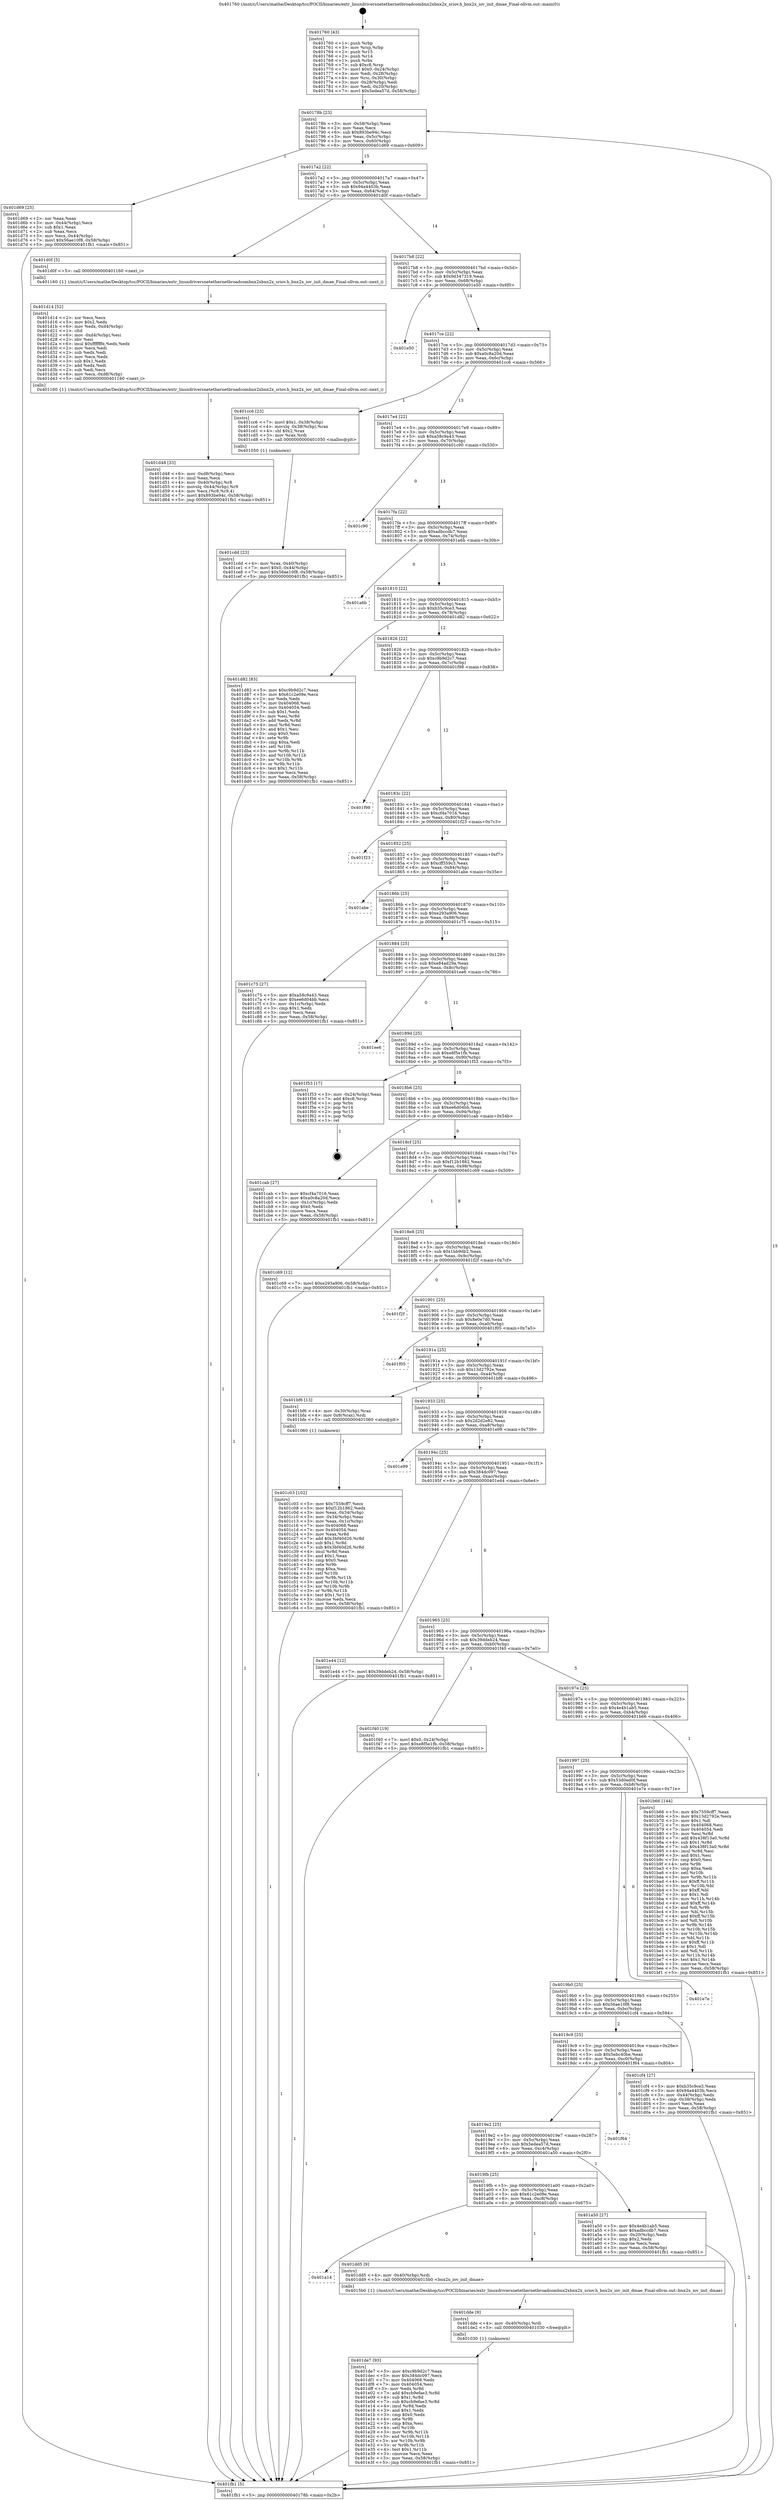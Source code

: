 digraph "0x401760" {
  label = "0x401760 (/mnt/c/Users/mathe/Desktop/tcc/POCII/binaries/extr_linuxdriversnetethernetbroadcombnx2xbnx2x_sriov.h_bnx2x_iov_init_dmae_Final-ollvm.out::main(0))"
  labelloc = "t"
  node[shape=record]

  Entry [label="",width=0.3,height=0.3,shape=circle,fillcolor=black,style=filled]
  "0x40178b" [label="{
     0x40178b [23]\l
     | [instrs]\l
     &nbsp;&nbsp;0x40178b \<+3\>: mov -0x58(%rbp),%eax\l
     &nbsp;&nbsp;0x40178e \<+2\>: mov %eax,%ecx\l
     &nbsp;&nbsp;0x401790 \<+6\>: sub $0x893be94c,%ecx\l
     &nbsp;&nbsp;0x401796 \<+3\>: mov %eax,-0x5c(%rbp)\l
     &nbsp;&nbsp;0x401799 \<+3\>: mov %ecx,-0x60(%rbp)\l
     &nbsp;&nbsp;0x40179c \<+6\>: je 0000000000401d69 \<main+0x609\>\l
  }"]
  "0x401d69" [label="{
     0x401d69 [25]\l
     | [instrs]\l
     &nbsp;&nbsp;0x401d69 \<+2\>: xor %eax,%eax\l
     &nbsp;&nbsp;0x401d6b \<+3\>: mov -0x44(%rbp),%ecx\l
     &nbsp;&nbsp;0x401d6e \<+3\>: sub $0x1,%eax\l
     &nbsp;&nbsp;0x401d71 \<+2\>: sub %eax,%ecx\l
     &nbsp;&nbsp;0x401d73 \<+3\>: mov %ecx,-0x44(%rbp)\l
     &nbsp;&nbsp;0x401d76 \<+7\>: movl $0x56ae10f8,-0x58(%rbp)\l
     &nbsp;&nbsp;0x401d7d \<+5\>: jmp 0000000000401fb1 \<main+0x851\>\l
  }"]
  "0x4017a2" [label="{
     0x4017a2 [22]\l
     | [instrs]\l
     &nbsp;&nbsp;0x4017a2 \<+5\>: jmp 00000000004017a7 \<main+0x47\>\l
     &nbsp;&nbsp;0x4017a7 \<+3\>: mov -0x5c(%rbp),%eax\l
     &nbsp;&nbsp;0x4017aa \<+5\>: sub $0x94a4403b,%eax\l
     &nbsp;&nbsp;0x4017af \<+3\>: mov %eax,-0x64(%rbp)\l
     &nbsp;&nbsp;0x4017b2 \<+6\>: je 0000000000401d0f \<main+0x5af\>\l
  }"]
  Exit [label="",width=0.3,height=0.3,shape=circle,fillcolor=black,style=filled,peripheries=2]
  "0x401d0f" [label="{
     0x401d0f [5]\l
     | [instrs]\l
     &nbsp;&nbsp;0x401d0f \<+5\>: call 0000000000401160 \<next_i\>\l
     | [calls]\l
     &nbsp;&nbsp;0x401160 \{1\} (/mnt/c/Users/mathe/Desktop/tcc/POCII/binaries/extr_linuxdriversnetethernetbroadcombnx2xbnx2x_sriov.h_bnx2x_iov_init_dmae_Final-ollvm.out::next_i)\l
  }"]
  "0x4017b8" [label="{
     0x4017b8 [22]\l
     | [instrs]\l
     &nbsp;&nbsp;0x4017b8 \<+5\>: jmp 00000000004017bd \<main+0x5d\>\l
     &nbsp;&nbsp;0x4017bd \<+3\>: mov -0x5c(%rbp),%eax\l
     &nbsp;&nbsp;0x4017c0 \<+5\>: sub $0x9d347319,%eax\l
     &nbsp;&nbsp;0x4017c5 \<+3\>: mov %eax,-0x68(%rbp)\l
     &nbsp;&nbsp;0x4017c8 \<+6\>: je 0000000000401e50 \<main+0x6f0\>\l
  }"]
  "0x401de7" [label="{
     0x401de7 [93]\l
     | [instrs]\l
     &nbsp;&nbsp;0x401de7 \<+5\>: mov $0xc9b9d2c7,%eax\l
     &nbsp;&nbsp;0x401dec \<+5\>: mov $0x384dc097,%ecx\l
     &nbsp;&nbsp;0x401df1 \<+7\>: mov 0x404068,%edx\l
     &nbsp;&nbsp;0x401df8 \<+7\>: mov 0x404054,%esi\l
     &nbsp;&nbsp;0x401dff \<+3\>: mov %edx,%r8d\l
     &nbsp;&nbsp;0x401e02 \<+7\>: add $0xcb9efae3,%r8d\l
     &nbsp;&nbsp;0x401e09 \<+4\>: sub $0x1,%r8d\l
     &nbsp;&nbsp;0x401e0d \<+7\>: sub $0xcb9efae3,%r8d\l
     &nbsp;&nbsp;0x401e14 \<+4\>: imul %r8d,%edx\l
     &nbsp;&nbsp;0x401e18 \<+3\>: and $0x1,%edx\l
     &nbsp;&nbsp;0x401e1b \<+3\>: cmp $0x0,%edx\l
     &nbsp;&nbsp;0x401e1e \<+4\>: sete %r9b\l
     &nbsp;&nbsp;0x401e22 \<+3\>: cmp $0xa,%esi\l
     &nbsp;&nbsp;0x401e25 \<+4\>: setl %r10b\l
     &nbsp;&nbsp;0x401e29 \<+3\>: mov %r9b,%r11b\l
     &nbsp;&nbsp;0x401e2c \<+3\>: and %r10b,%r11b\l
     &nbsp;&nbsp;0x401e2f \<+3\>: xor %r10b,%r9b\l
     &nbsp;&nbsp;0x401e32 \<+3\>: or %r9b,%r11b\l
     &nbsp;&nbsp;0x401e35 \<+4\>: test $0x1,%r11b\l
     &nbsp;&nbsp;0x401e39 \<+3\>: cmovne %ecx,%eax\l
     &nbsp;&nbsp;0x401e3c \<+3\>: mov %eax,-0x58(%rbp)\l
     &nbsp;&nbsp;0x401e3f \<+5\>: jmp 0000000000401fb1 \<main+0x851\>\l
  }"]
  "0x401e50" [label="{
     0x401e50\l
  }", style=dashed]
  "0x4017ce" [label="{
     0x4017ce [22]\l
     | [instrs]\l
     &nbsp;&nbsp;0x4017ce \<+5\>: jmp 00000000004017d3 \<main+0x73\>\l
     &nbsp;&nbsp;0x4017d3 \<+3\>: mov -0x5c(%rbp),%eax\l
     &nbsp;&nbsp;0x4017d6 \<+5\>: sub $0xa0c8a20d,%eax\l
     &nbsp;&nbsp;0x4017db \<+3\>: mov %eax,-0x6c(%rbp)\l
     &nbsp;&nbsp;0x4017de \<+6\>: je 0000000000401cc6 \<main+0x566\>\l
  }"]
  "0x401dde" [label="{
     0x401dde [9]\l
     | [instrs]\l
     &nbsp;&nbsp;0x401dde \<+4\>: mov -0x40(%rbp),%rdi\l
     &nbsp;&nbsp;0x401de2 \<+5\>: call 0000000000401030 \<free@plt\>\l
     | [calls]\l
     &nbsp;&nbsp;0x401030 \{1\} (unknown)\l
  }"]
  "0x401cc6" [label="{
     0x401cc6 [23]\l
     | [instrs]\l
     &nbsp;&nbsp;0x401cc6 \<+7\>: movl $0x1,-0x38(%rbp)\l
     &nbsp;&nbsp;0x401ccd \<+4\>: movslq -0x38(%rbp),%rax\l
     &nbsp;&nbsp;0x401cd1 \<+4\>: shl $0x2,%rax\l
     &nbsp;&nbsp;0x401cd5 \<+3\>: mov %rax,%rdi\l
     &nbsp;&nbsp;0x401cd8 \<+5\>: call 0000000000401050 \<malloc@plt\>\l
     | [calls]\l
     &nbsp;&nbsp;0x401050 \{1\} (unknown)\l
  }"]
  "0x4017e4" [label="{
     0x4017e4 [22]\l
     | [instrs]\l
     &nbsp;&nbsp;0x4017e4 \<+5\>: jmp 00000000004017e9 \<main+0x89\>\l
     &nbsp;&nbsp;0x4017e9 \<+3\>: mov -0x5c(%rbp),%eax\l
     &nbsp;&nbsp;0x4017ec \<+5\>: sub $0xa58c9a43,%eax\l
     &nbsp;&nbsp;0x4017f1 \<+3\>: mov %eax,-0x70(%rbp)\l
     &nbsp;&nbsp;0x4017f4 \<+6\>: je 0000000000401c90 \<main+0x530\>\l
  }"]
  "0x401a14" [label="{
     0x401a14\l
  }", style=dashed]
  "0x401c90" [label="{
     0x401c90\l
  }", style=dashed]
  "0x4017fa" [label="{
     0x4017fa [22]\l
     | [instrs]\l
     &nbsp;&nbsp;0x4017fa \<+5\>: jmp 00000000004017ff \<main+0x9f\>\l
     &nbsp;&nbsp;0x4017ff \<+3\>: mov -0x5c(%rbp),%eax\l
     &nbsp;&nbsp;0x401802 \<+5\>: sub $0xadbccdb7,%eax\l
     &nbsp;&nbsp;0x401807 \<+3\>: mov %eax,-0x74(%rbp)\l
     &nbsp;&nbsp;0x40180a \<+6\>: je 0000000000401a6b \<main+0x30b\>\l
  }"]
  "0x401dd5" [label="{
     0x401dd5 [9]\l
     | [instrs]\l
     &nbsp;&nbsp;0x401dd5 \<+4\>: mov -0x40(%rbp),%rdi\l
     &nbsp;&nbsp;0x401dd9 \<+5\>: call 00000000004015b0 \<bnx2x_iov_init_dmae\>\l
     | [calls]\l
     &nbsp;&nbsp;0x4015b0 \{1\} (/mnt/c/Users/mathe/Desktop/tcc/POCII/binaries/extr_linuxdriversnetethernetbroadcombnx2xbnx2x_sriov.h_bnx2x_iov_init_dmae_Final-ollvm.out::bnx2x_iov_init_dmae)\l
  }"]
  "0x401a6b" [label="{
     0x401a6b\l
  }", style=dashed]
  "0x401810" [label="{
     0x401810 [22]\l
     | [instrs]\l
     &nbsp;&nbsp;0x401810 \<+5\>: jmp 0000000000401815 \<main+0xb5\>\l
     &nbsp;&nbsp;0x401815 \<+3\>: mov -0x5c(%rbp),%eax\l
     &nbsp;&nbsp;0x401818 \<+5\>: sub $0xb35c9ce3,%eax\l
     &nbsp;&nbsp;0x40181d \<+3\>: mov %eax,-0x78(%rbp)\l
     &nbsp;&nbsp;0x401820 \<+6\>: je 0000000000401d82 \<main+0x622\>\l
  }"]
  "0x401d48" [label="{
     0x401d48 [33]\l
     | [instrs]\l
     &nbsp;&nbsp;0x401d48 \<+6\>: mov -0xd8(%rbp),%ecx\l
     &nbsp;&nbsp;0x401d4e \<+3\>: imul %eax,%ecx\l
     &nbsp;&nbsp;0x401d51 \<+4\>: mov -0x40(%rbp),%r8\l
     &nbsp;&nbsp;0x401d55 \<+4\>: movslq -0x44(%rbp),%r9\l
     &nbsp;&nbsp;0x401d59 \<+4\>: mov %ecx,(%r8,%r9,4)\l
     &nbsp;&nbsp;0x401d5d \<+7\>: movl $0x893be94c,-0x58(%rbp)\l
     &nbsp;&nbsp;0x401d64 \<+5\>: jmp 0000000000401fb1 \<main+0x851\>\l
  }"]
  "0x401d82" [label="{
     0x401d82 [83]\l
     | [instrs]\l
     &nbsp;&nbsp;0x401d82 \<+5\>: mov $0xc9b9d2c7,%eax\l
     &nbsp;&nbsp;0x401d87 \<+5\>: mov $0x61c2e09e,%ecx\l
     &nbsp;&nbsp;0x401d8c \<+2\>: xor %edx,%edx\l
     &nbsp;&nbsp;0x401d8e \<+7\>: mov 0x404068,%esi\l
     &nbsp;&nbsp;0x401d95 \<+7\>: mov 0x404054,%edi\l
     &nbsp;&nbsp;0x401d9c \<+3\>: sub $0x1,%edx\l
     &nbsp;&nbsp;0x401d9f \<+3\>: mov %esi,%r8d\l
     &nbsp;&nbsp;0x401da2 \<+3\>: add %edx,%r8d\l
     &nbsp;&nbsp;0x401da5 \<+4\>: imul %r8d,%esi\l
     &nbsp;&nbsp;0x401da9 \<+3\>: and $0x1,%esi\l
     &nbsp;&nbsp;0x401dac \<+3\>: cmp $0x0,%esi\l
     &nbsp;&nbsp;0x401daf \<+4\>: sete %r9b\l
     &nbsp;&nbsp;0x401db3 \<+3\>: cmp $0xa,%edi\l
     &nbsp;&nbsp;0x401db6 \<+4\>: setl %r10b\l
     &nbsp;&nbsp;0x401dba \<+3\>: mov %r9b,%r11b\l
     &nbsp;&nbsp;0x401dbd \<+3\>: and %r10b,%r11b\l
     &nbsp;&nbsp;0x401dc0 \<+3\>: xor %r10b,%r9b\l
     &nbsp;&nbsp;0x401dc3 \<+3\>: or %r9b,%r11b\l
     &nbsp;&nbsp;0x401dc6 \<+4\>: test $0x1,%r11b\l
     &nbsp;&nbsp;0x401dca \<+3\>: cmovne %ecx,%eax\l
     &nbsp;&nbsp;0x401dcd \<+3\>: mov %eax,-0x58(%rbp)\l
     &nbsp;&nbsp;0x401dd0 \<+5\>: jmp 0000000000401fb1 \<main+0x851\>\l
  }"]
  "0x401826" [label="{
     0x401826 [22]\l
     | [instrs]\l
     &nbsp;&nbsp;0x401826 \<+5\>: jmp 000000000040182b \<main+0xcb\>\l
     &nbsp;&nbsp;0x40182b \<+3\>: mov -0x5c(%rbp),%eax\l
     &nbsp;&nbsp;0x40182e \<+5\>: sub $0xc9b9d2c7,%eax\l
     &nbsp;&nbsp;0x401833 \<+3\>: mov %eax,-0x7c(%rbp)\l
     &nbsp;&nbsp;0x401836 \<+6\>: je 0000000000401f98 \<main+0x838\>\l
  }"]
  "0x401d14" [label="{
     0x401d14 [52]\l
     | [instrs]\l
     &nbsp;&nbsp;0x401d14 \<+2\>: xor %ecx,%ecx\l
     &nbsp;&nbsp;0x401d16 \<+5\>: mov $0x2,%edx\l
     &nbsp;&nbsp;0x401d1b \<+6\>: mov %edx,-0xd4(%rbp)\l
     &nbsp;&nbsp;0x401d21 \<+1\>: cltd\l
     &nbsp;&nbsp;0x401d22 \<+6\>: mov -0xd4(%rbp),%esi\l
     &nbsp;&nbsp;0x401d28 \<+2\>: idiv %esi\l
     &nbsp;&nbsp;0x401d2a \<+6\>: imul $0xfffffffe,%edx,%edx\l
     &nbsp;&nbsp;0x401d30 \<+2\>: mov %ecx,%edi\l
     &nbsp;&nbsp;0x401d32 \<+2\>: sub %edx,%edi\l
     &nbsp;&nbsp;0x401d34 \<+2\>: mov %ecx,%edx\l
     &nbsp;&nbsp;0x401d36 \<+3\>: sub $0x1,%edx\l
     &nbsp;&nbsp;0x401d39 \<+2\>: add %edx,%edi\l
     &nbsp;&nbsp;0x401d3b \<+2\>: sub %edi,%ecx\l
     &nbsp;&nbsp;0x401d3d \<+6\>: mov %ecx,-0xd8(%rbp)\l
     &nbsp;&nbsp;0x401d43 \<+5\>: call 0000000000401160 \<next_i\>\l
     | [calls]\l
     &nbsp;&nbsp;0x401160 \{1\} (/mnt/c/Users/mathe/Desktop/tcc/POCII/binaries/extr_linuxdriversnetethernetbroadcombnx2xbnx2x_sriov.h_bnx2x_iov_init_dmae_Final-ollvm.out::next_i)\l
  }"]
  "0x401f98" [label="{
     0x401f98\l
  }", style=dashed]
  "0x40183c" [label="{
     0x40183c [22]\l
     | [instrs]\l
     &nbsp;&nbsp;0x40183c \<+5\>: jmp 0000000000401841 \<main+0xe1\>\l
     &nbsp;&nbsp;0x401841 \<+3\>: mov -0x5c(%rbp),%eax\l
     &nbsp;&nbsp;0x401844 \<+5\>: sub $0xcf4a7016,%eax\l
     &nbsp;&nbsp;0x401849 \<+3\>: mov %eax,-0x80(%rbp)\l
     &nbsp;&nbsp;0x40184c \<+6\>: je 0000000000401f23 \<main+0x7c3\>\l
  }"]
  "0x401cdd" [label="{
     0x401cdd [23]\l
     | [instrs]\l
     &nbsp;&nbsp;0x401cdd \<+4\>: mov %rax,-0x40(%rbp)\l
     &nbsp;&nbsp;0x401ce1 \<+7\>: movl $0x0,-0x44(%rbp)\l
     &nbsp;&nbsp;0x401ce8 \<+7\>: movl $0x56ae10f8,-0x58(%rbp)\l
     &nbsp;&nbsp;0x401cef \<+5\>: jmp 0000000000401fb1 \<main+0x851\>\l
  }"]
  "0x401f23" [label="{
     0x401f23\l
  }", style=dashed]
  "0x401852" [label="{
     0x401852 [25]\l
     | [instrs]\l
     &nbsp;&nbsp;0x401852 \<+5\>: jmp 0000000000401857 \<main+0xf7\>\l
     &nbsp;&nbsp;0x401857 \<+3\>: mov -0x5c(%rbp),%eax\l
     &nbsp;&nbsp;0x40185a \<+5\>: sub $0xcff359c3,%eax\l
     &nbsp;&nbsp;0x40185f \<+6\>: mov %eax,-0x84(%rbp)\l
     &nbsp;&nbsp;0x401865 \<+6\>: je 0000000000401abe \<main+0x35e\>\l
  }"]
  "0x401c03" [label="{
     0x401c03 [102]\l
     | [instrs]\l
     &nbsp;&nbsp;0x401c03 \<+5\>: mov $0x7559cff7,%ecx\l
     &nbsp;&nbsp;0x401c08 \<+5\>: mov $0xf12b1862,%edx\l
     &nbsp;&nbsp;0x401c0d \<+3\>: mov %eax,-0x34(%rbp)\l
     &nbsp;&nbsp;0x401c10 \<+3\>: mov -0x34(%rbp),%eax\l
     &nbsp;&nbsp;0x401c13 \<+3\>: mov %eax,-0x1c(%rbp)\l
     &nbsp;&nbsp;0x401c16 \<+7\>: mov 0x404068,%eax\l
     &nbsp;&nbsp;0x401c1d \<+7\>: mov 0x404054,%esi\l
     &nbsp;&nbsp;0x401c24 \<+3\>: mov %eax,%r8d\l
     &nbsp;&nbsp;0x401c27 \<+7\>: add $0x3bf40d26,%r8d\l
     &nbsp;&nbsp;0x401c2e \<+4\>: sub $0x1,%r8d\l
     &nbsp;&nbsp;0x401c32 \<+7\>: sub $0x3bf40d26,%r8d\l
     &nbsp;&nbsp;0x401c39 \<+4\>: imul %r8d,%eax\l
     &nbsp;&nbsp;0x401c3d \<+3\>: and $0x1,%eax\l
     &nbsp;&nbsp;0x401c40 \<+3\>: cmp $0x0,%eax\l
     &nbsp;&nbsp;0x401c43 \<+4\>: sete %r9b\l
     &nbsp;&nbsp;0x401c47 \<+3\>: cmp $0xa,%esi\l
     &nbsp;&nbsp;0x401c4a \<+4\>: setl %r10b\l
     &nbsp;&nbsp;0x401c4e \<+3\>: mov %r9b,%r11b\l
     &nbsp;&nbsp;0x401c51 \<+3\>: and %r10b,%r11b\l
     &nbsp;&nbsp;0x401c54 \<+3\>: xor %r10b,%r9b\l
     &nbsp;&nbsp;0x401c57 \<+3\>: or %r9b,%r11b\l
     &nbsp;&nbsp;0x401c5a \<+4\>: test $0x1,%r11b\l
     &nbsp;&nbsp;0x401c5e \<+3\>: cmovne %edx,%ecx\l
     &nbsp;&nbsp;0x401c61 \<+3\>: mov %ecx,-0x58(%rbp)\l
     &nbsp;&nbsp;0x401c64 \<+5\>: jmp 0000000000401fb1 \<main+0x851\>\l
  }"]
  "0x401abe" [label="{
     0x401abe\l
  }", style=dashed]
  "0x40186b" [label="{
     0x40186b [25]\l
     | [instrs]\l
     &nbsp;&nbsp;0x40186b \<+5\>: jmp 0000000000401870 \<main+0x110\>\l
     &nbsp;&nbsp;0x401870 \<+3\>: mov -0x5c(%rbp),%eax\l
     &nbsp;&nbsp;0x401873 \<+5\>: sub $0xe293a906,%eax\l
     &nbsp;&nbsp;0x401878 \<+6\>: mov %eax,-0x88(%rbp)\l
     &nbsp;&nbsp;0x40187e \<+6\>: je 0000000000401c75 \<main+0x515\>\l
  }"]
  "0x401760" [label="{
     0x401760 [43]\l
     | [instrs]\l
     &nbsp;&nbsp;0x401760 \<+1\>: push %rbp\l
     &nbsp;&nbsp;0x401761 \<+3\>: mov %rsp,%rbp\l
     &nbsp;&nbsp;0x401764 \<+2\>: push %r15\l
     &nbsp;&nbsp;0x401766 \<+2\>: push %r14\l
     &nbsp;&nbsp;0x401768 \<+1\>: push %rbx\l
     &nbsp;&nbsp;0x401769 \<+7\>: sub $0xc8,%rsp\l
     &nbsp;&nbsp;0x401770 \<+7\>: movl $0x0,-0x24(%rbp)\l
     &nbsp;&nbsp;0x401777 \<+3\>: mov %edi,-0x28(%rbp)\l
     &nbsp;&nbsp;0x40177a \<+4\>: mov %rsi,-0x30(%rbp)\l
     &nbsp;&nbsp;0x40177e \<+3\>: mov -0x28(%rbp),%edi\l
     &nbsp;&nbsp;0x401781 \<+3\>: mov %edi,-0x20(%rbp)\l
     &nbsp;&nbsp;0x401784 \<+7\>: movl $0x5edea57d,-0x58(%rbp)\l
  }"]
  "0x401c75" [label="{
     0x401c75 [27]\l
     | [instrs]\l
     &nbsp;&nbsp;0x401c75 \<+5\>: mov $0xa58c9a43,%eax\l
     &nbsp;&nbsp;0x401c7a \<+5\>: mov $0xee6d04bb,%ecx\l
     &nbsp;&nbsp;0x401c7f \<+3\>: mov -0x1c(%rbp),%edx\l
     &nbsp;&nbsp;0x401c82 \<+3\>: cmp $0x1,%edx\l
     &nbsp;&nbsp;0x401c85 \<+3\>: cmovl %ecx,%eax\l
     &nbsp;&nbsp;0x401c88 \<+3\>: mov %eax,-0x58(%rbp)\l
     &nbsp;&nbsp;0x401c8b \<+5\>: jmp 0000000000401fb1 \<main+0x851\>\l
  }"]
  "0x401884" [label="{
     0x401884 [25]\l
     | [instrs]\l
     &nbsp;&nbsp;0x401884 \<+5\>: jmp 0000000000401889 \<main+0x129\>\l
     &nbsp;&nbsp;0x401889 \<+3\>: mov -0x5c(%rbp),%eax\l
     &nbsp;&nbsp;0x40188c \<+5\>: sub $0xe84ad29a,%eax\l
     &nbsp;&nbsp;0x401891 \<+6\>: mov %eax,-0x8c(%rbp)\l
     &nbsp;&nbsp;0x401897 \<+6\>: je 0000000000401ee6 \<main+0x786\>\l
  }"]
  "0x401fb1" [label="{
     0x401fb1 [5]\l
     | [instrs]\l
     &nbsp;&nbsp;0x401fb1 \<+5\>: jmp 000000000040178b \<main+0x2b\>\l
  }"]
  "0x401ee6" [label="{
     0x401ee6\l
  }", style=dashed]
  "0x40189d" [label="{
     0x40189d [25]\l
     | [instrs]\l
     &nbsp;&nbsp;0x40189d \<+5\>: jmp 00000000004018a2 \<main+0x142\>\l
     &nbsp;&nbsp;0x4018a2 \<+3\>: mov -0x5c(%rbp),%eax\l
     &nbsp;&nbsp;0x4018a5 \<+5\>: sub $0xe8f5e1fb,%eax\l
     &nbsp;&nbsp;0x4018aa \<+6\>: mov %eax,-0x90(%rbp)\l
     &nbsp;&nbsp;0x4018b0 \<+6\>: je 0000000000401f53 \<main+0x7f3\>\l
  }"]
  "0x4019fb" [label="{
     0x4019fb [25]\l
     | [instrs]\l
     &nbsp;&nbsp;0x4019fb \<+5\>: jmp 0000000000401a00 \<main+0x2a0\>\l
     &nbsp;&nbsp;0x401a00 \<+3\>: mov -0x5c(%rbp),%eax\l
     &nbsp;&nbsp;0x401a03 \<+5\>: sub $0x61c2e09e,%eax\l
     &nbsp;&nbsp;0x401a08 \<+6\>: mov %eax,-0xc8(%rbp)\l
     &nbsp;&nbsp;0x401a0e \<+6\>: je 0000000000401dd5 \<main+0x675\>\l
  }"]
  "0x401f53" [label="{
     0x401f53 [17]\l
     | [instrs]\l
     &nbsp;&nbsp;0x401f53 \<+3\>: mov -0x24(%rbp),%eax\l
     &nbsp;&nbsp;0x401f56 \<+7\>: add $0xc8,%rsp\l
     &nbsp;&nbsp;0x401f5d \<+1\>: pop %rbx\l
     &nbsp;&nbsp;0x401f5e \<+2\>: pop %r14\l
     &nbsp;&nbsp;0x401f60 \<+2\>: pop %r15\l
     &nbsp;&nbsp;0x401f62 \<+1\>: pop %rbp\l
     &nbsp;&nbsp;0x401f63 \<+1\>: ret\l
  }"]
  "0x4018b6" [label="{
     0x4018b6 [25]\l
     | [instrs]\l
     &nbsp;&nbsp;0x4018b6 \<+5\>: jmp 00000000004018bb \<main+0x15b\>\l
     &nbsp;&nbsp;0x4018bb \<+3\>: mov -0x5c(%rbp),%eax\l
     &nbsp;&nbsp;0x4018be \<+5\>: sub $0xee6d04bb,%eax\l
     &nbsp;&nbsp;0x4018c3 \<+6\>: mov %eax,-0x94(%rbp)\l
     &nbsp;&nbsp;0x4018c9 \<+6\>: je 0000000000401cab \<main+0x54b\>\l
  }"]
  "0x401a50" [label="{
     0x401a50 [27]\l
     | [instrs]\l
     &nbsp;&nbsp;0x401a50 \<+5\>: mov $0x4e4b1ab5,%eax\l
     &nbsp;&nbsp;0x401a55 \<+5\>: mov $0xadbccdb7,%ecx\l
     &nbsp;&nbsp;0x401a5a \<+3\>: mov -0x20(%rbp),%edx\l
     &nbsp;&nbsp;0x401a5d \<+3\>: cmp $0x2,%edx\l
     &nbsp;&nbsp;0x401a60 \<+3\>: cmovne %ecx,%eax\l
     &nbsp;&nbsp;0x401a63 \<+3\>: mov %eax,-0x58(%rbp)\l
     &nbsp;&nbsp;0x401a66 \<+5\>: jmp 0000000000401fb1 \<main+0x851\>\l
  }"]
  "0x401cab" [label="{
     0x401cab [27]\l
     | [instrs]\l
     &nbsp;&nbsp;0x401cab \<+5\>: mov $0xcf4a7016,%eax\l
     &nbsp;&nbsp;0x401cb0 \<+5\>: mov $0xa0c8a20d,%ecx\l
     &nbsp;&nbsp;0x401cb5 \<+3\>: mov -0x1c(%rbp),%edx\l
     &nbsp;&nbsp;0x401cb8 \<+3\>: cmp $0x0,%edx\l
     &nbsp;&nbsp;0x401cbb \<+3\>: cmove %ecx,%eax\l
     &nbsp;&nbsp;0x401cbe \<+3\>: mov %eax,-0x58(%rbp)\l
     &nbsp;&nbsp;0x401cc1 \<+5\>: jmp 0000000000401fb1 \<main+0x851\>\l
  }"]
  "0x4018cf" [label="{
     0x4018cf [25]\l
     | [instrs]\l
     &nbsp;&nbsp;0x4018cf \<+5\>: jmp 00000000004018d4 \<main+0x174\>\l
     &nbsp;&nbsp;0x4018d4 \<+3\>: mov -0x5c(%rbp),%eax\l
     &nbsp;&nbsp;0x4018d7 \<+5\>: sub $0xf12b1862,%eax\l
     &nbsp;&nbsp;0x4018dc \<+6\>: mov %eax,-0x98(%rbp)\l
     &nbsp;&nbsp;0x4018e2 \<+6\>: je 0000000000401c69 \<main+0x509\>\l
  }"]
  "0x4019e2" [label="{
     0x4019e2 [25]\l
     | [instrs]\l
     &nbsp;&nbsp;0x4019e2 \<+5\>: jmp 00000000004019e7 \<main+0x287\>\l
     &nbsp;&nbsp;0x4019e7 \<+3\>: mov -0x5c(%rbp),%eax\l
     &nbsp;&nbsp;0x4019ea \<+5\>: sub $0x5edea57d,%eax\l
     &nbsp;&nbsp;0x4019ef \<+6\>: mov %eax,-0xc4(%rbp)\l
     &nbsp;&nbsp;0x4019f5 \<+6\>: je 0000000000401a50 \<main+0x2f0\>\l
  }"]
  "0x401c69" [label="{
     0x401c69 [12]\l
     | [instrs]\l
     &nbsp;&nbsp;0x401c69 \<+7\>: movl $0xe293a906,-0x58(%rbp)\l
     &nbsp;&nbsp;0x401c70 \<+5\>: jmp 0000000000401fb1 \<main+0x851\>\l
  }"]
  "0x4018e8" [label="{
     0x4018e8 [25]\l
     | [instrs]\l
     &nbsp;&nbsp;0x4018e8 \<+5\>: jmp 00000000004018ed \<main+0x18d\>\l
     &nbsp;&nbsp;0x4018ed \<+3\>: mov -0x5c(%rbp),%eax\l
     &nbsp;&nbsp;0x4018f0 \<+5\>: sub $0x1bb9db2,%eax\l
     &nbsp;&nbsp;0x4018f5 \<+6\>: mov %eax,-0x9c(%rbp)\l
     &nbsp;&nbsp;0x4018fb \<+6\>: je 0000000000401f2f \<main+0x7cf\>\l
  }"]
  "0x401f64" [label="{
     0x401f64\l
  }", style=dashed]
  "0x401f2f" [label="{
     0x401f2f\l
  }", style=dashed]
  "0x401901" [label="{
     0x401901 [25]\l
     | [instrs]\l
     &nbsp;&nbsp;0x401901 \<+5\>: jmp 0000000000401906 \<main+0x1a6\>\l
     &nbsp;&nbsp;0x401906 \<+3\>: mov -0x5c(%rbp),%eax\l
     &nbsp;&nbsp;0x401909 \<+5\>: sub $0x8e0e7d0,%eax\l
     &nbsp;&nbsp;0x40190e \<+6\>: mov %eax,-0xa0(%rbp)\l
     &nbsp;&nbsp;0x401914 \<+6\>: je 0000000000401f05 \<main+0x7a5\>\l
  }"]
  "0x4019c9" [label="{
     0x4019c9 [25]\l
     | [instrs]\l
     &nbsp;&nbsp;0x4019c9 \<+5\>: jmp 00000000004019ce \<main+0x26e\>\l
     &nbsp;&nbsp;0x4019ce \<+3\>: mov -0x5c(%rbp),%eax\l
     &nbsp;&nbsp;0x4019d1 \<+5\>: sub $0x5ebc40be,%eax\l
     &nbsp;&nbsp;0x4019d6 \<+6\>: mov %eax,-0xc0(%rbp)\l
     &nbsp;&nbsp;0x4019dc \<+6\>: je 0000000000401f64 \<main+0x804\>\l
  }"]
  "0x401f05" [label="{
     0x401f05\l
  }", style=dashed]
  "0x40191a" [label="{
     0x40191a [25]\l
     | [instrs]\l
     &nbsp;&nbsp;0x40191a \<+5\>: jmp 000000000040191f \<main+0x1bf\>\l
     &nbsp;&nbsp;0x40191f \<+3\>: mov -0x5c(%rbp),%eax\l
     &nbsp;&nbsp;0x401922 \<+5\>: sub $0x13d2792e,%eax\l
     &nbsp;&nbsp;0x401927 \<+6\>: mov %eax,-0xa4(%rbp)\l
     &nbsp;&nbsp;0x40192d \<+6\>: je 0000000000401bf6 \<main+0x496\>\l
  }"]
  "0x401cf4" [label="{
     0x401cf4 [27]\l
     | [instrs]\l
     &nbsp;&nbsp;0x401cf4 \<+5\>: mov $0xb35c9ce3,%eax\l
     &nbsp;&nbsp;0x401cf9 \<+5\>: mov $0x94a4403b,%ecx\l
     &nbsp;&nbsp;0x401cfe \<+3\>: mov -0x44(%rbp),%edx\l
     &nbsp;&nbsp;0x401d01 \<+3\>: cmp -0x38(%rbp),%edx\l
     &nbsp;&nbsp;0x401d04 \<+3\>: cmovl %ecx,%eax\l
     &nbsp;&nbsp;0x401d07 \<+3\>: mov %eax,-0x58(%rbp)\l
     &nbsp;&nbsp;0x401d0a \<+5\>: jmp 0000000000401fb1 \<main+0x851\>\l
  }"]
  "0x401bf6" [label="{
     0x401bf6 [13]\l
     | [instrs]\l
     &nbsp;&nbsp;0x401bf6 \<+4\>: mov -0x30(%rbp),%rax\l
     &nbsp;&nbsp;0x401bfa \<+4\>: mov 0x8(%rax),%rdi\l
     &nbsp;&nbsp;0x401bfe \<+5\>: call 0000000000401060 \<atoi@plt\>\l
     | [calls]\l
     &nbsp;&nbsp;0x401060 \{1\} (unknown)\l
  }"]
  "0x401933" [label="{
     0x401933 [25]\l
     | [instrs]\l
     &nbsp;&nbsp;0x401933 \<+5\>: jmp 0000000000401938 \<main+0x1d8\>\l
     &nbsp;&nbsp;0x401938 \<+3\>: mov -0x5c(%rbp),%eax\l
     &nbsp;&nbsp;0x40193b \<+5\>: sub $0x2d2d2e82,%eax\l
     &nbsp;&nbsp;0x401940 \<+6\>: mov %eax,-0xa8(%rbp)\l
     &nbsp;&nbsp;0x401946 \<+6\>: je 0000000000401e99 \<main+0x739\>\l
  }"]
  "0x4019b0" [label="{
     0x4019b0 [25]\l
     | [instrs]\l
     &nbsp;&nbsp;0x4019b0 \<+5\>: jmp 00000000004019b5 \<main+0x255\>\l
     &nbsp;&nbsp;0x4019b5 \<+3\>: mov -0x5c(%rbp),%eax\l
     &nbsp;&nbsp;0x4019b8 \<+5\>: sub $0x56ae10f8,%eax\l
     &nbsp;&nbsp;0x4019bd \<+6\>: mov %eax,-0xbc(%rbp)\l
     &nbsp;&nbsp;0x4019c3 \<+6\>: je 0000000000401cf4 \<main+0x594\>\l
  }"]
  "0x401e99" [label="{
     0x401e99\l
  }", style=dashed]
  "0x40194c" [label="{
     0x40194c [25]\l
     | [instrs]\l
     &nbsp;&nbsp;0x40194c \<+5\>: jmp 0000000000401951 \<main+0x1f1\>\l
     &nbsp;&nbsp;0x401951 \<+3\>: mov -0x5c(%rbp),%eax\l
     &nbsp;&nbsp;0x401954 \<+5\>: sub $0x384dc097,%eax\l
     &nbsp;&nbsp;0x401959 \<+6\>: mov %eax,-0xac(%rbp)\l
     &nbsp;&nbsp;0x40195f \<+6\>: je 0000000000401e44 \<main+0x6e4\>\l
  }"]
  "0x401e7e" [label="{
     0x401e7e\l
  }", style=dashed]
  "0x401e44" [label="{
     0x401e44 [12]\l
     | [instrs]\l
     &nbsp;&nbsp;0x401e44 \<+7\>: movl $0x39ddeb24,-0x58(%rbp)\l
     &nbsp;&nbsp;0x401e4b \<+5\>: jmp 0000000000401fb1 \<main+0x851\>\l
  }"]
  "0x401965" [label="{
     0x401965 [25]\l
     | [instrs]\l
     &nbsp;&nbsp;0x401965 \<+5\>: jmp 000000000040196a \<main+0x20a\>\l
     &nbsp;&nbsp;0x40196a \<+3\>: mov -0x5c(%rbp),%eax\l
     &nbsp;&nbsp;0x40196d \<+5\>: sub $0x39ddeb24,%eax\l
     &nbsp;&nbsp;0x401972 \<+6\>: mov %eax,-0xb0(%rbp)\l
     &nbsp;&nbsp;0x401978 \<+6\>: je 0000000000401f40 \<main+0x7e0\>\l
  }"]
  "0x401997" [label="{
     0x401997 [25]\l
     | [instrs]\l
     &nbsp;&nbsp;0x401997 \<+5\>: jmp 000000000040199c \<main+0x23c\>\l
     &nbsp;&nbsp;0x40199c \<+3\>: mov -0x5c(%rbp),%eax\l
     &nbsp;&nbsp;0x40199f \<+5\>: sub $0x53d0ed0f,%eax\l
     &nbsp;&nbsp;0x4019a4 \<+6\>: mov %eax,-0xb8(%rbp)\l
     &nbsp;&nbsp;0x4019aa \<+6\>: je 0000000000401e7e \<main+0x71e\>\l
  }"]
  "0x401f40" [label="{
     0x401f40 [19]\l
     | [instrs]\l
     &nbsp;&nbsp;0x401f40 \<+7\>: movl $0x0,-0x24(%rbp)\l
     &nbsp;&nbsp;0x401f47 \<+7\>: movl $0xe8f5e1fb,-0x58(%rbp)\l
     &nbsp;&nbsp;0x401f4e \<+5\>: jmp 0000000000401fb1 \<main+0x851\>\l
  }"]
  "0x40197e" [label="{
     0x40197e [25]\l
     | [instrs]\l
     &nbsp;&nbsp;0x40197e \<+5\>: jmp 0000000000401983 \<main+0x223\>\l
     &nbsp;&nbsp;0x401983 \<+3\>: mov -0x5c(%rbp),%eax\l
     &nbsp;&nbsp;0x401986 \<+5\>: sub $0x4e4b1ab5,%eax\l
     &nbsp;&nbsp;0x40198b \<+6\>: mov %eax,-0xb4(%rbp)\l
     &nbsp;&nbsp;0x401991 \<+6\>: je 0000000000401b66 \<main+0x406\>\l
  }"]
  "0x401b66" [label="{
     0x401b66 [144]\l
     | [instrs]\l
     &nbsp;&nbsp;0x401b66 \<+5\>: mov $0x7559cff7,%eax\l
     &nbsp;&nbsp;0x401b6b \<+5\>: mov $0x13d2792e,%ecx\l
     &nbsp;&nbsp;0x401b70 \<+2\>: mov $0x1,%dl\l
     &nbsp;&nbsp;0x401b72 \<+7\>: mov 0x404068,%esi\l
     &nbsp;&nbsp;0x401b79 \<+7\>: mov 0x404054,%edi\l
     &nbsp;&nbsp;0x401b80 \<+3\>: mov %esi,%r8d\l
     &nbsp;&nbsp;0x401b83 \<+7\>: add $0x438f13a0,%r8d\l
     &nbsp;&nbsp;0x401b8a \<+4\>: sub $0x1,%r8d\l
     &nbsp;&nbsp;0x401b8e \<+7\>: sub $0x438f13a0,%r8d\l
     &nbsp;&nbsp;0x401b95 \<+4\>: imul %r8d,%esi\l
     &nbsp;&nbsp;0x401b99 \<+3\>: and $0x1,%esi\l
     &nbsp;&nbsp;0x401b9c \<+3\>: cmp $0x0,%esi\l
     &nbsp;&nbsp;0x401b9f \<+4\>: sete %r9b\l
     &nbsp;&nbsp;0x401ba3 \<+3\>: cmp $0xa,%edi\l
     &nbsp;&nbsp;0x401ba6 \<+4\>: setl %r10b\l
     &nbsp;&nbsp;0x401baa \<+3\>: mov %r9b,%r11b\l
     &nbsp;&nbsp;0x401bad \<+4\>: xor $0xff,%r11b\l
     &nbsp;&nbsp;0x401bb1 \<+3\>: mov %r10b,%bl\l
     &nbsp;&nbsp;0x401bb4 \<+3\>: xor $0xff,%bl\l
     &nbsp;&nbsp;0x401bb7 \<+3\>: xor $0x1,%dl\l
     &nbsp;&nbsp;0x401bba \<+3\>: mov %r11b,%r14b\l
     &nbsp;&nbsp;0x401bbd \<+4\>: and $0xff,%r14b\l
     &nbsp;&nbsp;0x401bc1 \<+3\>: and %dl,%r9b\l
     &nbsp;&nbsp;0x401bc4 \<+3\>: mov %bl,%r15b\l
     &nbsp;&nbsp;0x401bc7 \<+4\>: and $0xff,%r15b\l
     &nbsp;&nbsp;0x401bcb \<+3\>: and %dl,%r10b\l
     &nbsp;&nbsp;0x401bce \<+3\>: or %r9b,%r14b\l
     &nbsp;&nbsp;0x401bd1 \<+3\>: or %r10b,%r15b\l
     &nbsp;&nbsp;0x401bd4 \<+3\>: xor %r15b,%r14b\l
     &nbsp;&nbsp;0x401bd7 \<+3\>: or %bl,%r11b\l
     &nbsp;&nbsp;0x401bda \<+4\>: xor $0xff,%r11b\l
     &nbsp;&nbsp;0x401bde \<+3\>: or $0x1,%dl\l
     &nbsp;&nbsp;0x401be1 \<+3\>: and %dl,%r11b\l
     &nbsp;&nbsp;0x401be4 \<+3\>: or %r11b,%r14b\l
     &nbsp;&nbsp;0x401be7 \<+4\>: test $0x1,%r14b\l
     &nbsp;&nbsp;0x401beb \<+3\>: cmovne %ecx,%eax\l
     &nbsp;&nbsp;0x401bee \<+3\>: mov %eax,-0x58(%rbp)\l
     &nbsp;&nbsp;0x401bf1 \<+5\>: jmp 0000000000401fb1 \<main+0x851\>\l
  }"]
  Entry -> "0x401760" [label=" 1"]
  "0x40178b" -> "0x401d69" [label=" 1"]
  "0x40178b" -> "0x4017a2" [label=" 15"]
  "0x401f53" -> Exit [label=" 1"]
  "0x4017a2" -> "0x401d0f" [label=" 1"]
  "0x4017a2" -> "0x4017b8" [label=" 14"]
  "0x401f40" -> "0x401fb1" [label=" 1"]
  "0x4017b8" -> "0x401e50" [label=" 0"]
  "0x4017b8" -> "0x4017ce" [label=" 14"]
  "0x401e44" -> "0x401fb1" [label=" 1"]
  "0x4017ce" -> "0x401cc6" [label=" 1"]
  "0x4017ce" -> "0x4017e4" [label=" 13"]
  "0x401de7" -> "0x401fb1" [label=" 1"]
  "0x4017e4" -> "0x401c90" [label=" 0"]
  "0x4017e4" -> "0x4017fa" [label=" 13"]
  "0x401dde" -> "0x401de7" [label=" 1"]
  "0x4017fa" -> "0x401a6b" [label=" 0"]
  "0x4017fa" -> "0x401810" [label=" 13"]
  "0x401dd5" -> "0x401dde" [label=" 1"]
  "0x401810" -> "0x401d82" [label=" 1"]
  "0x401810" -> "0x401826" [label=" 12"]
  "0x4019fb" -> "0x401dd5" [label=" 1"]
  "0x401826" -> "0x401f98" [label=" 0"]
  "0x401826" -> "0x40183c" [label=" 12"]
  "0x4019fb" -> "0x401a14" [label=" 0"]
  "0x40183c" -> "0x401f23" [label=" 0"]
  "0x40183c" -> "0x401852" [label=" 12"]
  "0x401d82" -> "0x401fb1" [label=" 1"]
  "0x401852" -> "0x401abe" [label=" 0"]
  "0x401852" -> "0x40186b" [label=" 12"]
  "0x401d69" -> "0x401fb1" [label=" 1"]
  "0x40186b" -> "0x401c75" [label=" 1"]
  "0x40186b" -> "0x401884" [label=" 11"]
  "0x401d48" -> "0x401fb1" [label=" 1"]
  "0x401884" -> "0x401ee6" [label=" 0"]
  "0x401884" -> "0x40189d" [label=" 11"]
  "0x401d14" -> "0x401d48" [label=" 1"]
  "0x40189d" -> "0x401f53" [label=" 1"]
  "0x40189d" -> "0x4018b6" [label=" 10"]
  "0x401d0f" -> "0x401d14" [label=" 1"]
  "0x4018b6" -> "0x401cab" [label=" 1"]
  "0x4018b6" -> "0x4018cf" [label=" 9"]
  "0x401cf4" -> "0x401fb1" [label=" 2"]
  "0x4018cf" -> "0x401c69" [label=" 1"]
  "0x4018cf" -> "0x4018e8" [label=" 8"]
  "0x401cc6" -> "0x401cdd" [label=" 1"]
  "0x4018e8" -> "0x401f2f" [label=" 0"]
  "0x4018e8" -> "0x401901" [label=" 8"]
  "0x401cab" -> "0x401fb1" [label=" 1"]
  "0x401901" -> "0x401f05" [label=" 0"]
  "0x401901" -> "0x40191a" [label=" 8"]
  "0x401c69" -> "0x401fb1" [label=" 1"]
  "0x40191a" -> "0x401bf6" [label=" 1"]
  "0x40191a" -> "0x401933" [label=" 7"]
  "0x401c03" -> "0x401fb1" [label=" 1"]
  "0x401933" -> "0x401e99" [label=" 0"]
  "0x401933" -> "0x40194c" [label=" 7"]
  "0x401b66" -> "0x401fb1" [label=" 1"]
  "0x40194c" -> "0x401e44" [label=" 1"]
  "0x40194c" -> "0x401965" [label=" 6"]
  "0x401fb1" -> "0x40178b" [label=" 15"]
  "0x401965" -> "0x401f40" [label=" 1"]
  "0x401965" -> "0x40197e" [label=" 5"]
  "0x401a50" -> "0x401fb1" [label=" 1"]
  "0x40197e" -> "0x401b66" [label=" 1"]
  "0x40197e" -> "0x401997" [label=" 4"]
  "0x401760" -> "0x40178b" [label=" 1"]
  "0x401997" -> "0x401e7e" [label=" 0"]
  "0x401997" -> "0x4019b0" [label=" 4"]
  "0x401bf6" -> "0x401c03" [label=" 1"]
  "0x4019b0" -> "0x401cf4" [label=" 2"]
  "0x4019b0" -> "0x4019c9" [label=" 2"]
  "0x401c75" -> "0x401fb1" [label=" 1"]
  "0x4019c9" -> "0x401f64" [label=" 0"]
  "0x4019c9" -> "0x4019e2" [label=" 2"]
  "0x401cdd" -> "0x401fb1" [label=" 1"]
  "0x4019e2" -> "0x401a50" [label=" 1"]
  "0x4019e2" -> "0x4019fb" [label=" 1"]
}
